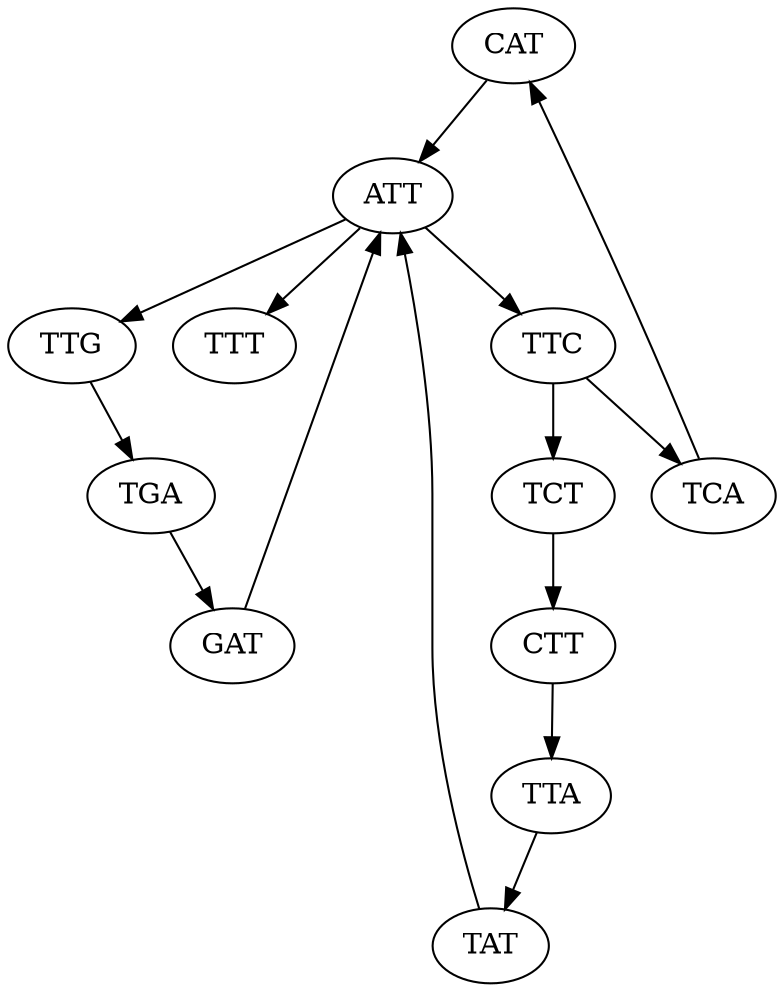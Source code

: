 digraph G {
    "CAT" -> "ATT";
    "TGA" -> "GAT";
    "TTC" -> "TCT";
    "TTA" -> "TAT";
    "TTG" -> "TGA";
    "ATT" -> "TTC";
    "ATT" -> "TTT";
    "TCT" -> "CTT";
    "TAT" -> "ATT";
    "TCA" -> "CAT";
    "ATT" -> "TTG";
    "GAT" -> "ATT";
    "CTT" -> "TTA";
    "TTC" -> "TCA";
}
